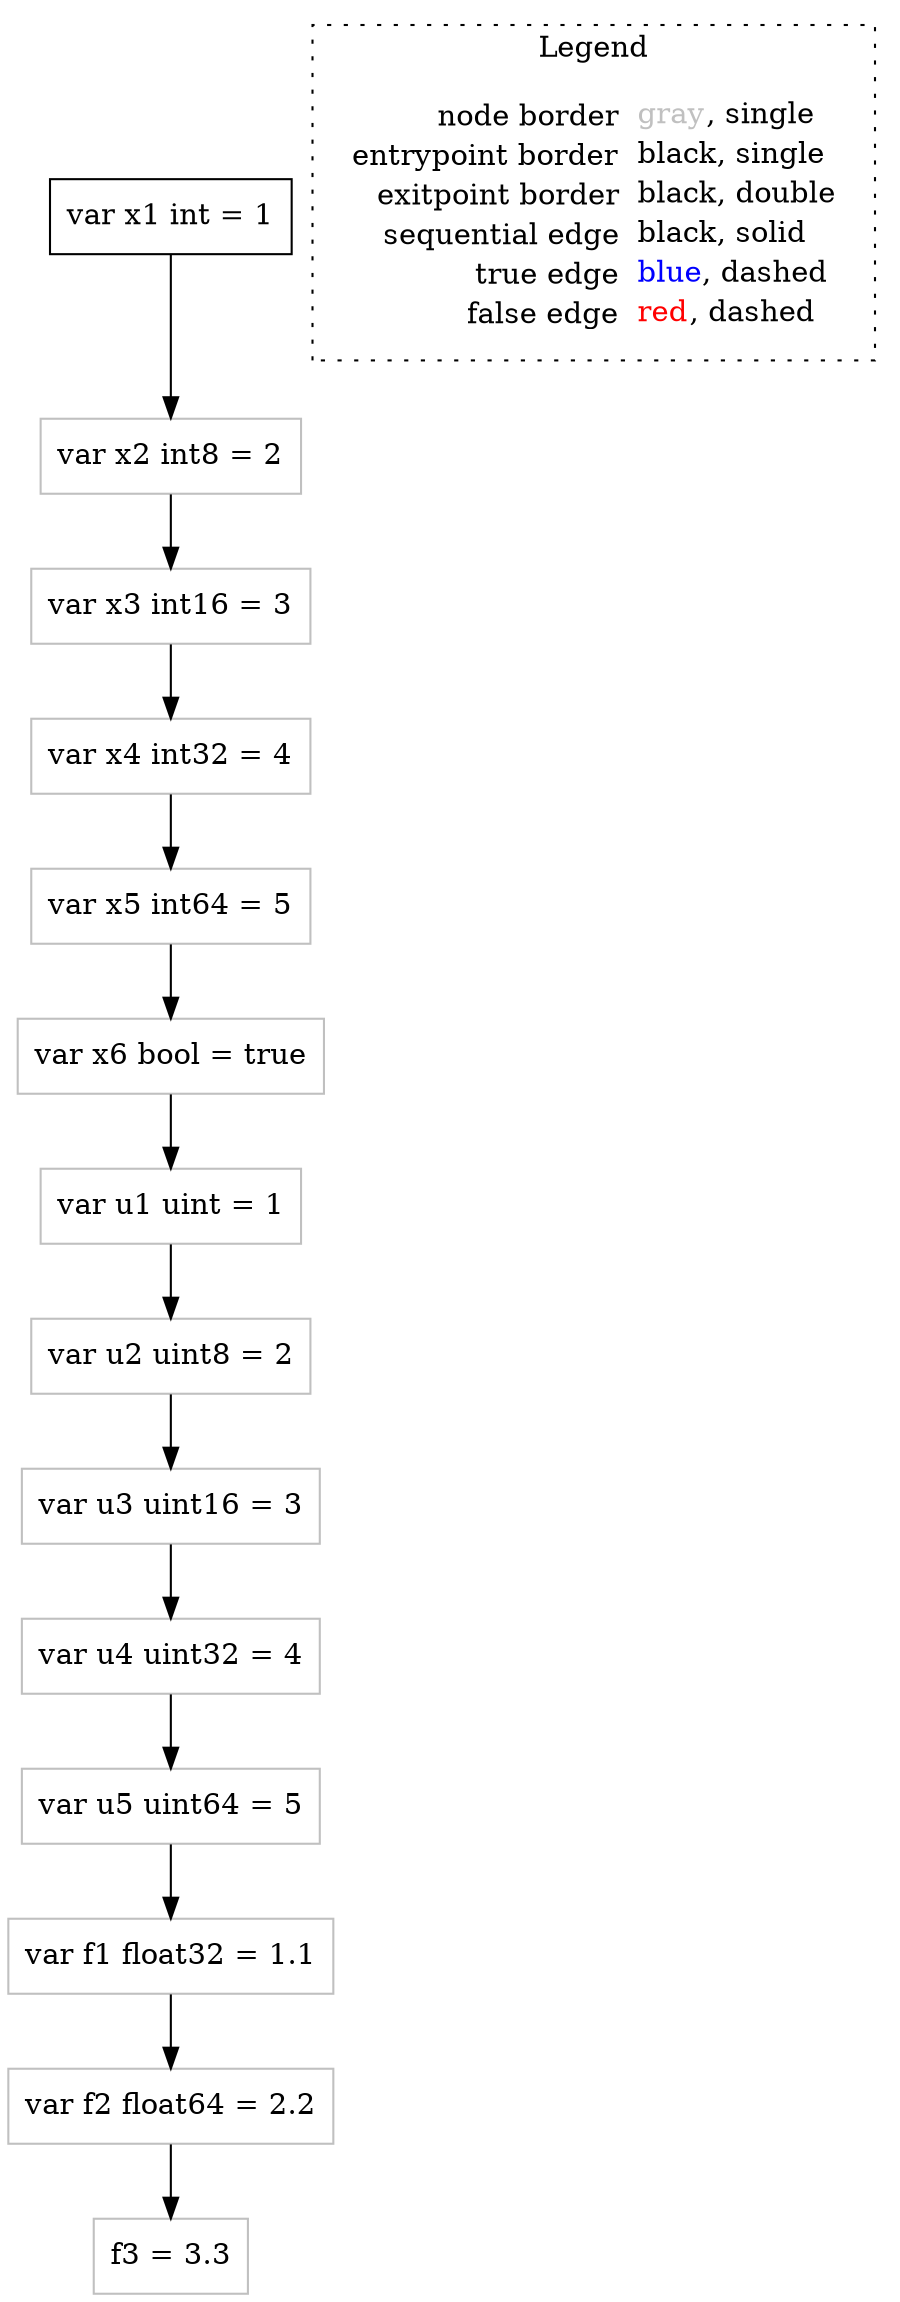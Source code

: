 digraph {
	"node0" [shape="rect",color="black",label=<var x1 int = 1>];
	"node1" [shape="rect",color="gray",label=<var f1 float32 = 1.1>];
	"node2" [shape="rect",color="gray",label=<var x5 int64 = 5>];
	"node3" [shape="rect",color="gray",label=<var x2 int8 = 2>];
	"node4" [shape="rect",color="gray",label=<var u4 uint32 = 4>];
	"node5" [shape="rect",color="gray",label=<var x6 bool = true>];
	"node6" [shape="rect",color="gray",label=<var u5 uint64 = 5>];
	"node7" [shape="rect",color="gray",label=<var f2 float64 = 2.2>];
	"node8" [shape="rect",color="gray",label=<var u1 uint = 1>];
	"node9" [shape="rect",color="gray",label=<f3 = 3.3>];
	"node10" [shape="rect",color="gray",label=<var u2 uint8 = 2>];
	"node11" [shape="rect",color="gray",label=<var x4 int32 = 4>];
	"node12" [shape="rect",color="gray",label=<var u3 uint16 = 3>];
	"node13" [shape="rect",color="gray",label=<var x3 int16 = 3>];
	"node1" -> "node7" [color="black"];
	"node2" -> "node5" [color="black"];
	"node3" -> "node13" [color="black"];
	"node4" -> "node6" [color="black"];
	"node5" -> "node8" [color="black"];
	"node6" -> "node1" [color="black"];
	"node7" -> "node9" [color="black"];
	"node8" -> "node10" [color="black"];
	"node10" -> "node12" [color="black"];
	"node11" -> "node2" [color="black"];
	"node12" -> "node4" [color="black"];
	"node0" -> "node3" [color="black"];
	"node13" -> "node11" [color="black"];
subgraph cluster_legend {
	label="Legend";
	style=dotted;
	node [shape=plaintext];
	"legend" [label=<<table border="0" cellpadding="2" cellspacing="0" cellborder="0"><tr><td align="right">node border&nbsp;</td><td align="left"><font color="gray">gray</font>, single</td></tr><tr><td align="right">entrypoint border&nbsp;</td><td align="left"><font color="black">black</font>, single</td></tr><tr><td align="right">exitpoint border&nbsp;</td><td align="left"><font color="black">black</font>, double</td></tr><tr><td align="right">sequential edge&nbsp;</td><td align="left"><font color="black">black</font>, solid</td></tr><tr><td align="right">true edge&nbsp;</td><td align="left"><font color="blue">blue</font>, dashed</td></tr><tr><td align="right">false edge&nbsp;</td><td align="left"><font color="red">red</font>, dashed</td></tr></table>>];
}

}
